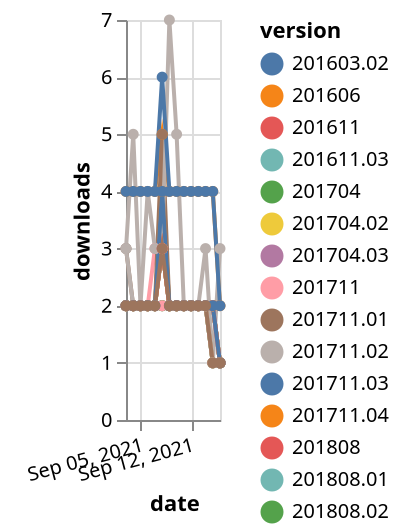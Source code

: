 {"$schema": "https://vega.github.io/schema/vega-lite/v5.json", "description": "A simple bar chart with embedded data.", "data": {"values": [{"date": "2021-09-03", "total": 3336, "delta": 2, "version": "201611"}, {"date": "2021-09-04", "total": 3338, "delta": 2, "version": "201611"}, {"date": "2021-09-05", "total": 3340, "delta": 2, "version": "201611"}, {"date": "2021-09-06", "total": 3342, "delta": 2, "version": "201611"}, {"date": "2021-09-07", "total": 3344, "delta": 2, "version": "201611"}, {"date": "2021-09-08", "total": 3347, "delta": 3, "version": "201611"}, {"date": "2021-09-09", "total": 3349, "delta": 2, "version": "201611"}, {"date": "2021-09-10", "total": 3351, "delta": 2, "version": "201611"}, {"date": "2021-09-11", "total": 3353, "delta": 2, "version": "201611"}, {"date": "2021-09-12", "total": 3355, "delta": 2, "version": "201611"}, {"date": "2021-09-13", "total": 3357, "delta": 2, "version": "201611"}, {"date": "2021-09-14", "total": 3359, "delta": 2, "version": "201611"}, {"date": "2021-09-15", "total": 3361, "delta": 2, "version": "201611"}, {"date": "2021-09-16", "total": 3362, "delta": 1, "version": "201611"}, {"date": "2021-09-03", "total": 5511, "delta": 4, "version": "201606"}, {"date": "2021-09-04", "total": 5515, "delta": 4, "version": "201606"}, {"date": "2021-09-05", "total": 5519, "delta": 4, "version": "201606"}, {"date": "2021-09-06", "total": 5523, "delta": 4, "version": "201606"}, {"date": "2021-09-07", "total": 5527, "delta": 4, "version": "201606"}, {"date": "2021-09-08", "total": 5532, "delta": 5, "version": "201606"}, {"date": "2021-09-09", "total": 5536, "delta": 4, "version": "201606"}, {"date": "2021-09-10", "total": 5540, "delta": 4, "version": "201606"}, {"date": "2021-09-11", "total": 5544, "delta": 4, "version": "201606"}, {"date": "2021-09-12", "total": 5548, "delta": 4, "version": "201606"}, {"date": "2021-09-13", "total": 5552, "delta": 4, "version": "201606"}, {"date": "2021-09-14", "total": 5556, "delta": 4, "version": "201606"}, {"date": "2021-09-15", "total": 5560, "delta": 4, "version": "201606"}, {"date": "2021-09-16", "total": 5562, "delta": 2, "version": "201606"}, {"date": "2021-09-03", "total": 2122, "delta": 2, "version": "201808.05"}, {"date": "2021-09-04", "total": 2124, "delta": 2, "version": "201808.05"}, {"date": "2021-09-05", "total": 2126, "delta": 2, "version": "201808.05"}, {"date": "2021-09-06", "total": 2128, "delta": 2, "version": "201808.05"}, {"date": "2021-09-07", "total": 2130, "delta": 2, "version": "201808.05"}, {"date": "2021-09-08", "total": 2132, "delta": 2, "version": "201808.05"}, {"date": "2021-09-09", "total": 2134, "delta": 2, "version": "201808.05"}, {"date": "2021-09-10", "total": 2136, "delta": 2, "version": "201808.05"}, {"date": "2021-09-11", "total": 2138, "delta": 2, "version": "201808.05"}, {"date": "2021-09-12", "total": 2140, "delta": 2, "version": "201808.05"}, {"date": "2021-09-13", "total": 2142, "delta": 2, "version": "201808.05"}, {"date": "2021-09-14", "total": 2144, "delta": 2, "version": "201808.05"}, {"date": "2021-09-15", "total": 2145, "delta": 1, "version": "201808.05"}, {"date": "2021-09-16", "total": 2146, "delta": 1, "version": "201808.05"}, {"date": "2021-09-03", "total": 2763, "delta": 2, "version": "201611.03"}, {"date": "2021-09-04", "total": 2765, "delta": 2, "version": "201611.03"}, {"date": "2021-09-05", "total": 2767, "delta": 2, "version": "201611.03"}, {"date": "2021-09-06", "total": 2769, "delta": 2, "version": "201611.03"}, {"date": "2021-09-07", "total": 2771, "delta": 2, "version": "201611.03"}, {"date": "2021-09-08", "total": 2774, "delta": 3, "version": "201611.03"}, {"date": "2021-09-09", "total": 2776, "delta": 2, "version": "201611.03"}, {"date": "2021-09-10", "total": 2778, "delta": 2, "version": "201611.03"}, {"date": "2021-09-11", "total": 2780, "delta": 2, "version": "201611.03"}, {"date": "2021-09-12", "total": 2782, "delta": 2, "version": "201611.03"}, {"date": "2021-09-13", "total": 2784, "delta": 2, "version": "201611.03"}, {"date": "2021-09-14", "total": 2786, "delta": 2, "version": "201611.03"}, {"date": "2021-09-15", "total": 2788, "delta": 2, "version": "201611.03"}, {"date": "2021-09-16", "total": 2789, "delta": 1, "version": "201611.03"}, {"date": "2021-09-03", "total": 2931, "delta": 2, "version": "201711"}, {"date": "2021-09-04", "total": 2933, "delta": 2, "version": "201711"}, {"date": "2021-09-05", "total": 2935, "delta": 2, "version": "201711"}, {"date": "2021-09-06", "total": 2937, "delta": 2, "version": "201711"}, {"date": "2021-09-07", "total": 2940, "delta": 3, "version": "201711"}, {"date": "2021-09-08", "total": 2943, "delta": 3, "version": "201711"}, {"date": "2021-09-09", "total": 2945, "delta": 2, "version": "201711"}, {"date": "2021-09-10", "total": 2947, "delta": 2, "version": "201711"}, {"date": "2021-09-11", "total": 2949, "delta": 2, "version": "201711"}, {"date": "2021-09-12", "total": 2951, "delta": 2, "version": "201711"}, {"date": "2021-09-13", "total": 2953, "delta": 2, "version": "201711"}, {"date": "2021-09-14", "total": 2955, "delta": 2, "version": "201711"}, {"date": "2021-09-15", "total": 2957, "delta": 2, "version": "201711"}, {"date": "2021-09-16", "total": 2958, "delta": 1, "version": "201711"}, {"date": "2021-09-03", "total": 3110, "delta": 2, "version": "201704"}, {"date": "2021-09-04", "total": 3112, "delta": 2, "version": "201704"}, {"date": "2021-09-05", "total": 3114, "delta": 2, "version": "201704"}, {"date": "2021-09-06", "total": 3116, "delta": 2, "version": "201704"}, {"date": "2021-09-07", "total": 3118, "delta": 2, "version": "201704"}, {"date": "2021-09-08", "total": 3121, "delta": 3, "version": "201704"}, {"date": "2021-09-09", "total": 3123, "delta": 2, "version": "201704"}, {"date": "2021-09-10", "total": 3125, "delta": 2, "version": "201704"}, {"date": "2021-09-11", "total": 3127, "delta": 2, "version": "201704"}, {"date": "2021-09-12", "total": 3129, "delta": 2, "version": "201704"}, {"date": "2021-09-13", "total": 3131, "delta": 2, "version": "201704"}, {"date": "2021-09-14", "total": 3133, "delta": 2, "version": "201704"}, {"date": "2021-09-15", "total": 3135, "delta": 2, "version": "201704"}, {"date": "2021-09-16", "total": 3136, "delta": 1, "version": "201704"}, {"date": "2021-09-03", "total": 3418, "delta": 3, "version": "201711.01"}, {"date": "2021-09-04", "total": 3420, "delta": 2, "version": "201711.01"}, {"date": "2021-09-05", "total": 3422, "delta": 2, "version": "201711.01"}, {"date": "2021-09-06", "total": 3424, "delta": 2, "version": "201711.01"}, {"date": "2021-09-07", "total": 3426, "delta": 2, "version": "201711.01"}, {"date": "2021-09-08", "total": 3431, "delta": 5, "version": "201711.01"}, {"date": "2021-09-09", "total": 3433, "delta": 2, "version": "201711.01"}, {"date": "2021-09-10", "total": 3435, "delta": 2, "version": "201711.01"}, {"date": "2021-09-11", "total": 3437, "delta": 2, "version": "201711.01"}, {"date": "2021-09-12", "total": 3439, "delta": 2, "version": "201711.01"}, {"date": "2021-09-13", "total": 3441, "delta": 2, "version": "201711.01"}, {"date": "2021-09-14", "total": 3443, "delta": 2, "version": "201711.01"}, {"date": "2021-09-15", "total": 3445, "delta": 2, "version": "201711.01"}, {"date": "2021-09-16", "total": 3446, "delta": 1, "version": "201711.01"}, {"date": "2021-09-03", "total": 8637, "delta": 2, "version": "201711.04"}, {"date": "2021-09-04", "total": 8639, "delta": 2, "version": "201711.04"}, {"date": "2021-09-05", "total": 8641, "delta": 2, "version": "201711.04"}, {"date": "2021-09-06", "total": 8643, "delta": 2, "version": "201711.04"}, {"date": "2021-09-07", "total": 8645, "delta": 2, "version": "201711.04"}, {"date": "2021-09-08", "total": 8649, "delta": 4, "version": "201711.04"}, {"date": "2021-09-09", "total": 8651, "delta": 2, "version": "201711.04"}, {"date": "2021-09-10", "total": 8653, "delta": 2, "version": "201711.04"}, {"date": "2021-09-11", "total": 8655, "delta": 2, "version": "201711.04"}, {"date": "2021-09-12", "total": 8657, "delta": 2, "version": "201711.04"}, {"date": "2021-09-13", "total": 8659, "delta": 2, "version": "201711.04"}, {"date": "2021-09-14", "total": 8661, "delta": 2, "version": "201711.04"}, {"date": "2021-09-15", "total": 8663, "delta": 2, "version": "201711.04"}, {"date": "2021-09-16", "total": 8664, "delta": 1, "version": "201711.04"}, {"date": "2021-09-03", "total": 2650, "delta": 3, "version": "201711.02"}, {"date": "2021-09-04", "total": 2652, "delta": 2, "version": "201711.02"}, {"date": "2021-09-05", "total": 2654, "delta": 2, "version": "201711.02"}, {"date": "2021-09-06", "total": 2656, "delta": 2, "version": "201711.02"}, {"date": "2021-09-07", "total": 2658, "delta": 2, "version": "201711.02"}, {"date": "2021-09-08", "total": 2661, "delta": 3, "version": "201711.02"}, {"date": "2021-09-09", "total": 2663, "delta": 2, "version": "201711.02"}, {"date": "2021-09-10", "total": 2665, "delta": 2, "version": "201711.02"}, {"date": "2021-09-11", "total": 2667, "delta": 2, "version": "201711.02"}, {"date": "2021-09-12", "total": 2669, "delta": 2, "version": "201711.02"}, {"date": "2021-09-13", "total": 2671, "delta": 2, "version": "201711.02"}, {"date": "2021-09-14", "total": 2673, "delta": 2, "version": "201711.02"}, {"date": "2021-09-15", "total": 2675, "delta": 2, "version": "201711.02"}, {"date": "2021-09-16", "total": 2676, "delta": 1, "version": "201711.02"}, {"date": "2021-09-03", "total": 2747, "delta": 2, "version": "201808.03"}, {"date": "2021-09-04", "total": 2749, "delta": 2, "version": "201808.03"}, {"date": "2021-09-05", "total": 2751, "delta": 2, "version": "201808.03"}, {"date": "2021-09-06", "total": 2753, "delta": 2, "version": "201808.03"}, {"date": "2021-09-07", "total": 2755, "delta": 2, "version": "201808.03"}, {"date": "2021-09-08", "total": 2757, "delta": 2, "version": "201808.03"}, {"date": "2021-09-09", "total": 2759, "delta": 2, "version": "201808.03"}, {"date": "2021-09-10", "total": 2761, "delta": 2, "version": "201808.03"}, {"date": "2021-09-11", "total": 2763, "delta": 2, "version": "201808.03"}, {"date": "2021-09-12", "total": 2765, "delta": 2, "version": "201808.03"}, {"date": "2021-09-13", "total": 2767, "delta": 2, "version": "201808.03"}, {"date": "2021-09-14", "total": 2769, "delta": 2, "version": "201808.03"}, {"date": "2021-09-15", "total": 2770, "delta": 1, "version": "201808.03"}, {"date": "2021-09-16", "total": 2771, "delta": 1, "version": "201808.03"}, {"date": "2021-09-03", "total": 2900, "delta": 2, "version": "201704.03"}, {"date": "2021-09-04", "total": 2902, "delta": 2, "version": "201704.03"}, {"date": "2021-09-05", "total": 2904, "delta": 2, "version": "201704.03"}, {"date": "2021-09-06", "total": 2906, "delta": 2, "version": "201704.03"}, {"date": "2021-09-07", "total": 2908, "delta": 2, "version": "201704.03"}, {"date": "2021-09-08", "total": 2911, "delta": 3, "version": "201704.03"}, {"date": "2021-09-09", "total": 2913, "delta": 2, "version": "201704.03"}, {"date": "2021-09-10", "total": 2915, "delta": 2, "version": "201704.03"}, {"date": "2021-09-11", "total": 2917, "delta": 2, "version": "201704.03"}, {"date": "2021-09-12", "total": 2919, "delta": 2, "version": "201704.03"}, {"date": "2021-09-13", "total": 2921, "delta": 2, "version": "201704.03"}, {"date": "2021-09-14", "total": 2923, "delta": 2, "version": "201704.03"}, {"date": "2021-09-15", "total": 2925, "delta": 2, "version": "201704.03"}, {"date": "2021-09-16", "total": 2926, "delta": 1, "version": "201704.03"}, {"date": "2021-09-03", "total": 2681, "delta": 2, "version": "201704.02"}, {"date": "2021-09-04", "total": 2683, "delta": 2, "version": "201704.02"}, {"date": "2021-09-05", "total": 2685, "delta": 2, "version": "201704.02"}, {"date": "2021-09-06", "total": 2687, "delta": 2, "version": "201704.02"}, {"date": "2021-09-07", "total": 2689, "delta": 2, "version": "201704.02"}, {"date": "2021-09-08", "total": 2692, "delta": 3, "version": "201704.02"}, {"date": "2021-09-09", "total": 2694, "delta": 2, "version": "201704.02"}, {"date": "2021-09-10", "total": 2696, "delta": 2, "version": "201704.02"}, {"date": "2021-09-11", "total": 2698, "delta": 2, "version": "201704.02"}, {"date": "2021-09-12", "total": 2700, "delta": 2, "version": "201704.02"}, {"date": "2021-09-13", "total": 2702, "delta": 2, "version": "201704.02"}, {"date": "2021-09-14", "total": 2704, "delta": 2, "version": "201704.02"}, {"date": "2021-09-15", "total": 2706, "delta": 2, "version": "201704.02"}, {"date": "2021-09-16", "total": 2707, "delta": 1, "version": "201704.02"}, {"date": "2021-09-03", "total": 2428, "delta": 2, "version": "201808.01"}, {"date": "2021-09-04", "total": 2430, "delta": 2, "version": "201808.01"}, {"date": "2021-09-05", "total": 2432, "delta": 2, "version": "201808.01"}, {"date": "2021-09-06", "total": 2434, "delta": 2, "version": "201808.01"}, {"date": "2021-09-07", "total": 2436, "delta": 2, "version": "201808.01"}, {"date": "2021-09-08", "total": 2438, "delta": 2, "version": "201808.01"}, {"date": "2021-09-09", "total": 2440, "delta": 2, "version": "201808.01"}, {"date": "2021-09-10", "total": 2442, "delta": 2, "version": "201808.01"}, {"date": "2021-09-11", "total": 2444, "delta": 2, "version": "201808.01"}, {"date": "2021-09-12", "total": 2446, "delta": 2, "version": "201808.01"}, {"date": "2021-09-13", "total": 2448, "delta": 2, "version": "201808.01"}, {"date": "2021-09-14", "total": 2450, "delta": 2, "version": "201808.01"}, {"date": "2021-09-15", "total": 2451, "delta": 1, "version": "201808.01"}, {"date": "2021-09-16", "total": 2452, "delta": 1, "version": "201808.01"}, {"date": "2021-09-03", "total": 304, "delta": 3, "version": "202010.02"}, {"date": "2021-09-04", "total": 309, "delta": 5, "version": "202010.02"}, {"date": "2021-09-05", "total": 311, "delta": 2, "version": "202010.02"}, {"date": "2021-09-06", "total": 315, "delta": 4, "version": "202010.02"}, {"date": "2021-09-07", "total": 318, "delta": 3, "version": "202010.02"}, {"date": "2021-09-08", "total": 321, "delta": 3, "version": "202010.02"}, {"date": "2021-09-09", "total": 328, "delta": 7, "version": "202010.02"}, {"date": "2021-09-10", "total": 333, "delta": 5, "version": "202010.02"}, {"date": "2021-09-11", "total": 335, "delta": 2, "version": "202010.02"}, {"date": "2021-09-12", "total": 337, "delta": 2, "version": "202010.02"}, {"date": "2021-09-13", "total": 339, "delta": 2, "version": "202010.02"}, {"date": "2021-09-14", "total": 342, "delta": 3, "version": "202010.02"}, {"date": "2021-09-15", "total": 343, "delta": 1, "version": "202010.02"}, {"date": "2021-09-16", "total": 346, "delta": 3, "version": "202010.02"}, {"date": "2021-09-03", "total": 2126, "delta": 2, "version": "201808.02"}, {"date": "2021-09-04", "total": 2128, "delta": 2, "version": "201808.02"}, {"date": "2021-09-05", "total": 2130, "delta": 2, "version": "201808.02"}, {"date": "2021-09-06", "total": 2132, "delta": 2, "version": "201808.02"}, {"date": "2021-09-07", "total": 2134, "delta": 2, "version": "201808.02"}, {"date": "2021-09-08", "total": 2136, "delta": 2, "version": "201808.02"}, {"date": "2021-09-09", "total": 2138, "delta": 2, "version": "201808.02"}, {"date": "2021-09-10", "total": 2140, "delta": 2, "version": "201808.02"}, {"date": "2021-09-11", "total": 2142, "delta": 2, "version": "201808.02"}, {"date": "2021-09-12", "total": 2144, "delta": 2, "version": "201808.02"}, {"date": "2021-09-13", "total": 2146, "delta": 2, "version": "201808.02"}, {"date": "2021-09-14", "total": 2148, "delta": 2, "version": "201808.02"}, {"date": "2021-09-15", "total": 2149, "delta": 1, "version": "201808.02"}, {"date": "2021-09-16", "total": 2150, "delta": 1, "version": "201808.02"}, {"date": "2021-09-03", "total": 2597, "delta": 2, "version": "201808"}, {"date": "2021-09-04", "total": 2599, "delta": 2, "version": "201808"}, {"date": "2021-09-05", "total": 2601, "delta": 2, "version": "201808"}, {"date": "2021-09-06", "total": 2603, "delta": 2, "version": "201808"}, {"date": "2021-09-07", "total": 2605, "delta": 2, "version": "201808"}, {"date": "2021-09-08", "total": 2608, "delta": 3, "version": "201808"}, {"date": "2021-09-09", "total": 2610, "delta": 2, "version": "201808"}, {"date": "2021-09-10", "total": 2612, "delta": 2, "version": "201808"}, {"date": "2021-09-11", "total": 2614, "delta": 2, "version": "201808"}, {"date": "2021-09-12", "total": 2616, "delta": 2, "version": "201808"}, {"date": "2021-09-13", "total": 2618, "delta": 2, "version": "201808"}, {"date": "2021-09-14", "total": 2620, "delta": 2, "version": "201808"}, {"date": "2021-09-15", "total": 2622, "delta": 2, "version": "201808"}, {"date": "2021-09-16", "total": 2623, "delta": 1, "version": "201808"}, {"date": "2021-09-03", "total": 5359, "delta": 4, "version": "201603.02"}, {"date": "2021-09-04", "total": 5363, "delta": 4, "version": "201603.02"}, {"date": "2021-09-05", "total": 5367, "delta": 4, "version": "201603.02"}, {"date": "2021-09-06", "total": 5371, "delta": 4, "version": "201603.02"}, {"date": "2021-09-07", "total": 5375, "delta": 4, "version": "201603.02"}, {"date": "2021-09-08", "total": 5381, "delta": 6, "version": "201603.02"}, {"date": "2021-09-09", "total": 5385, "delta": 4, "version": "201603.02"}, {"date": "2021-09-10", "total": 5389, "delta": 4, "version": "201603.02"}, {"date": "2021-09-11", "total": 5393, "delta": 4, "version": "201603.02"}, {"date": "2021-09-12", "total": 5397, "delta": 4, "version": "201603.02"}, {"date": "2021-09-13", "total": 5401, "delta": 4, "version": "201603.02"}, {"date": "2021-09-14", "total": 5405, "delta": 4, "version": "201603.02"}, {"date": "2021-09-15", "total": 5409, "delta": 4, "version": "201603.02"}, {"date": "2021-09-16", "total": 5411, "delta": 2, "version": "201603.02"}, {"date": "2021-09-03", "total": 1996, "delta": 2, "version": "201808.07"}, {"date": "2021-09-04", "total": 1998, "delta": 2, "version": "201808.07"}, {"date": "2021-09-05", "total": 2000, "delta": 2, "version": "201808.07"}, {"date": "2021-09-06", "total": 2002, "delta": 2, "version": "201808.07"}, {"date": "2021-09-07", "total": 2004, "delta": 2, "version": "201808.07"}, {"date": "2021-09-08", "total": 2006, "delta": 2, "version": "201808.07"}, {"date": "2021-09-09", "total": 2008, "delta": 2, "version": "201808.07"}, {"date": "2021-09-10", "total": 2010, "delta": 2, "version": "201808.07"}, {"date": "2021-09-11", "total": 2012, "delta": 2, "version": "201808.07"}, {"date": "2021-09-12", "total": 2014, "delta": 2, "version": "201808.07"}, {"date": "2021-09-13", "total": 2016, "delta": 2, "version": "201808.07"}, {"date": "2021-09-14", "total": 2018, "delta": 2, "version": "201808.07"}, {"date": "2021-09-15", "total": 2019, "delta": 1, "version": "201808.07"}, {"date": "2021-09-16", "total": 2020, "delta": 1, "version": "201808.07"}, {"date": "2021-09-03", "total": 2976, "delta": 2, "version": "201711.03"}, {"date": "2021-09-04", "total": 2978, "delta": 2, "version": "201711.03"}, {"date": "2021-09-05", "total": 2980, "delta": 2, "version": "201711.03"}, {"date": "2021-09-06", "total": 2982, "delta": 2, "version": "201711.03"}, {"date": "2021-09-07", "total": 2984, "delta": 2, "version": "201711.03"}, {"date": "2021-09-08", "total": 2988, "delta": 4, "version": "201711.03"}, {"date": "2021-09-09", "total": 2990, "delta": 2, "version": "201711.03"}, {"date": "2021-09-10", "total": 2992, "delta": 2, "version": "201711.03"}, {"date": "2021-09-11", "total": 2994, "delta": 2, "version": "201711.03"}, {"date": "2021-09-12", "total": 2996, "delta": 2, "version": "201711.03"}, {"date": "2021-09-13", "total": 2998, "delta": 2, "version": "201711.03"}, {"date": "2021-09-14", "total": 3000, "delta": 2, "version": "201711.03"}, {"date": "2021-09-15", "total": 3002, "delta": 2, "version": "201711.03"}, {"date": "2021-09-16", "total": 3003, "delta": 1, "version": "201711.03"}, {"date": "2021-09-03", "total": 2954, "delta": 2, "version": "201808.08"}, {"date": "2021-09-04", "total": 2956, "delta": 2, "version": "201808.08"}, {"date": "2021-09-05", "total": 2958, "delta": 2, "version": "201808.08"}, {"date": "2021-09-06", "total": 2960, "delta": 2, "version": "201808.08"}, {"date": "2021-09-07", "total": 2962, "delta": 2, "version": "201808.08"}, {"date": "2021-09-08", "total": 2965, "delta": 3, "version": "201808.08"}, {"date": "2021-09-09", "total": 2967, "delta": 2, "version": "201808.08"}, {"date": "2021-09-10", "total": 2969, "delta": 2, "version": "201808.08"}, {"date": "2021-09-11", "total": 2971, "delta": 2, "version": "201808.08"}, {"date": "2021-09-12", "total": 2973, "delta": 2, "version": "201808.08"}, {"date": "2021-09-13", "total": 2975, "delta": 2, "version": "201808.08"}, {"date": "2021-09-14", "total": 2977, "delta": 2, "version": "201808.08"}, {"date": "2021-09-15", "total": 2978, "delta": 1, "version": "201808.08"}, {"date": "2021-09-16", "total": 2979, "delta": 1, "version": "201808.08"}]}, "width": "container", "mark": {"type": "line", "point": {"filled": true}}, "encoding": {"x": {"field": "date", "type": "temporal", "timeUnit": "yearmonthdate", "title": "date", "axis": {"labelAngle": -15}}, "y": {"field": "delta", "type": "quantitative", "title": "downloads"}, "color": {"field": "version", "type": "nominal"}, "tooltip": {"field": "delta"}}}